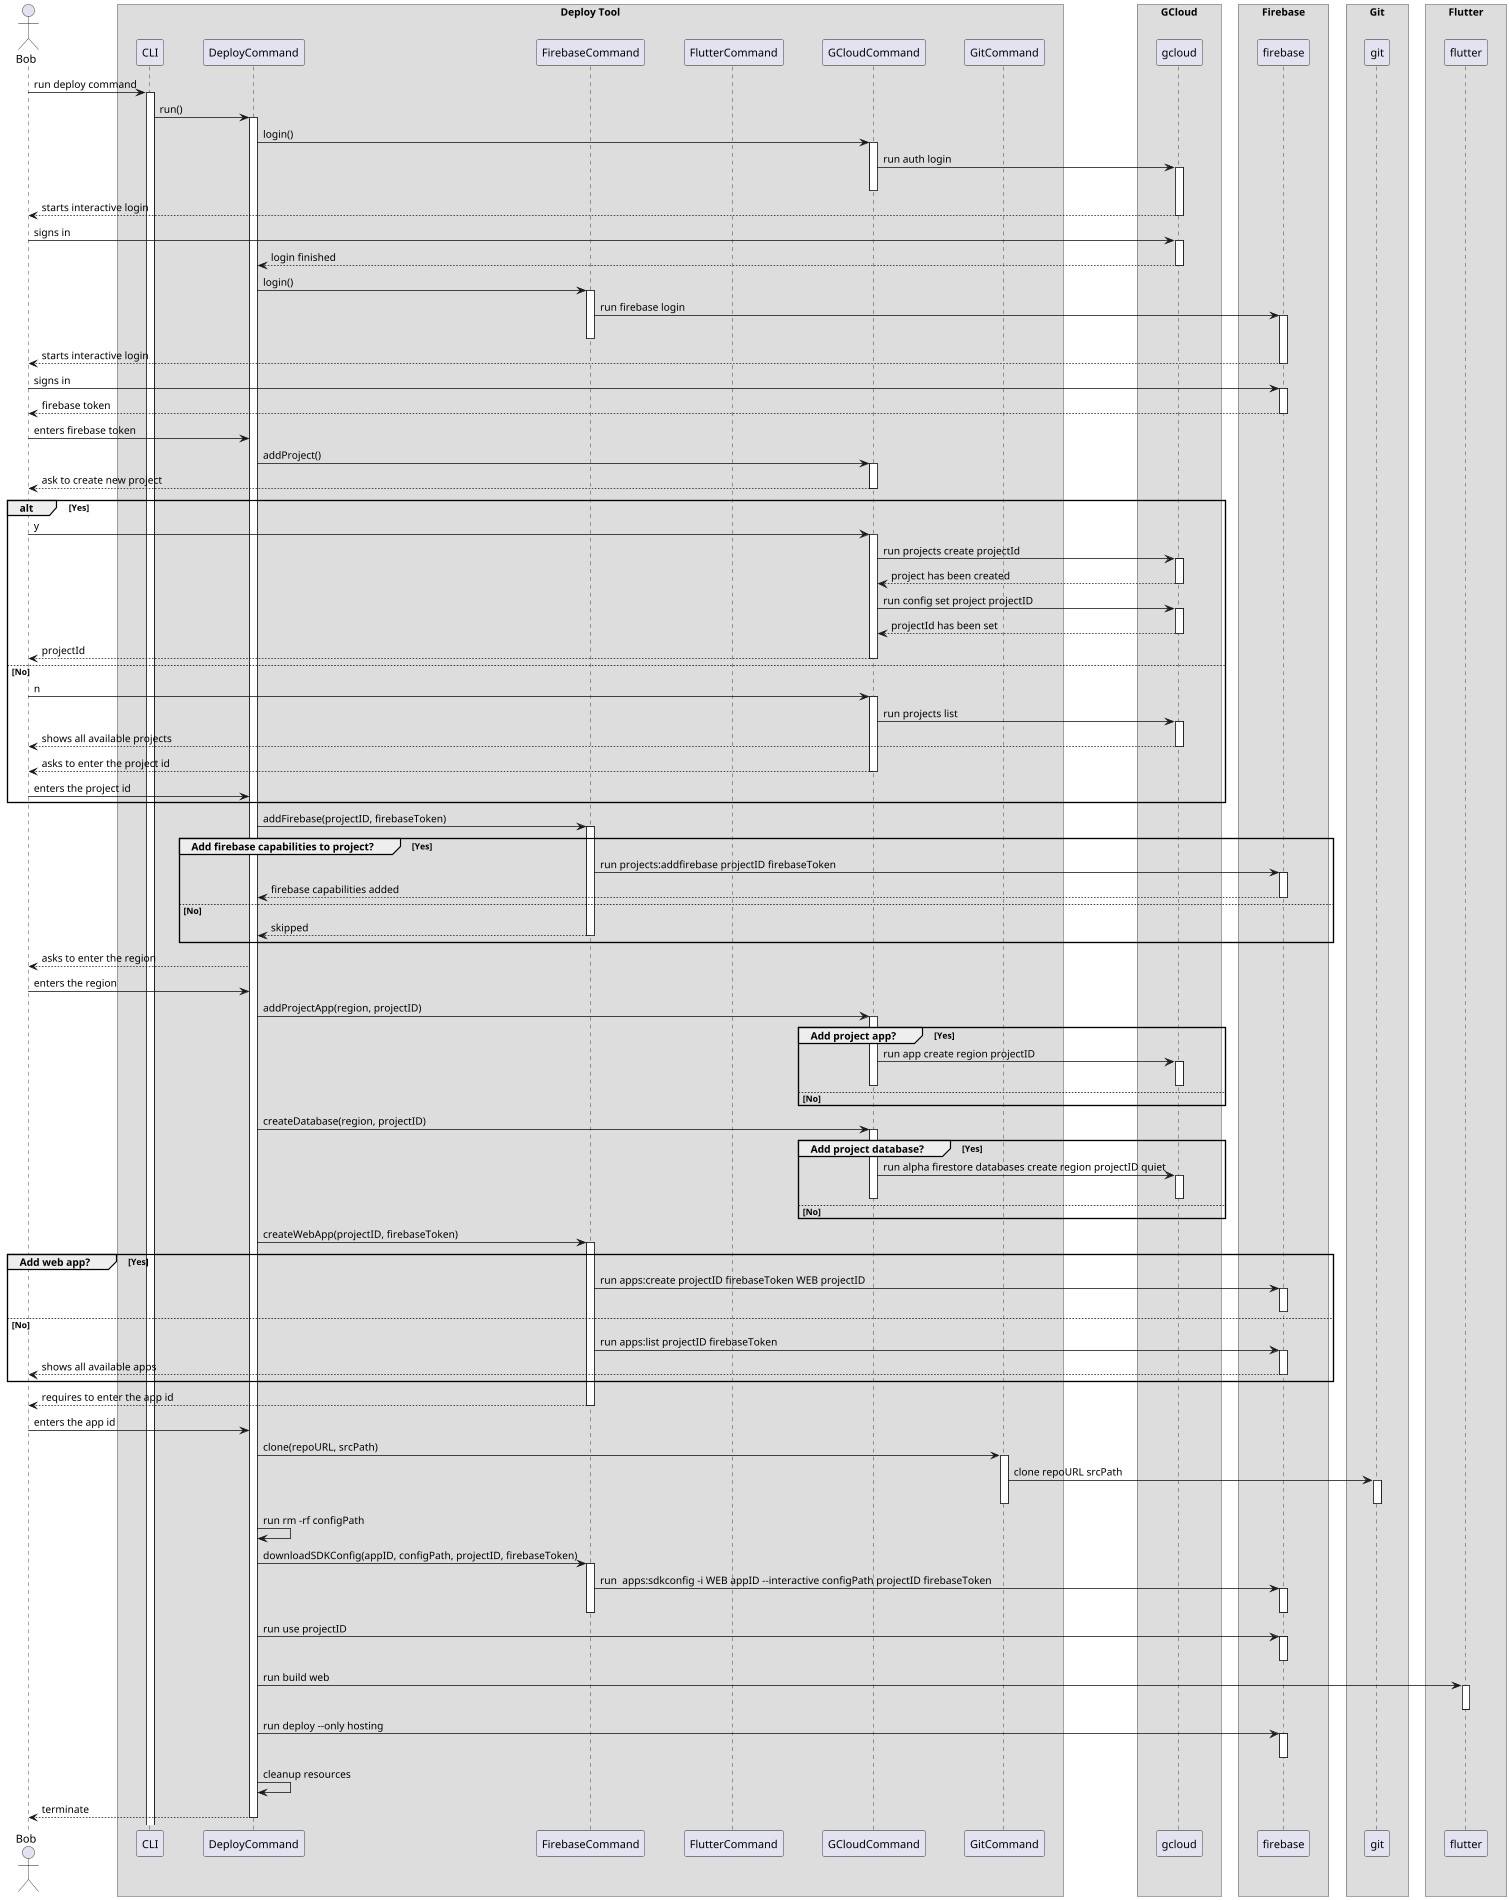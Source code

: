 @startuml
scale 1900 height

skinparam ParticipantPadding 20
skinparam BoxPadding 10

actor Bob

box "Deploy Tool"
participant CLI
participant DeployCommand
participant FirebaseCommand
participant FlutterCommand
participant GCloudCommand
participant GitCommand
end box

box "GCloud"
participant gcloud
end box

box "Firebase"
participant firebase
end box

box "Git"
participant git
end box

box "Flutter"
participant flutter
end box

Bob -> CLI ++ : run deploy command
CLI -> DeployCommand ++ : run()
DeployCommand -> GCloudCommand ++ : login()
GCloudCommand -> gcloud ++ : run auth login
GCloudCommand --
gcloud --> Bob -- : starts interactive login
Bob -> gcloud ++ : signs in
gcloud --> DeployCommand -- : login finished
DeployCommand -> FirebaseCommand ++ : login()
FirebaseCommand -> firebase ++ : run firebase login
FirebaseCommand --
firebase --> Bob -- : starts interactive login
Bob -> firebase ++ : signs in
firebase --> Bob -- : firebase token
Bob -> DeployCommand : enters firebase token
DeployCommand -> GCloudCommand ++ : addProject()
GCloudCommand --> Bob -- : ask to create new project
    alt Yes
        Bob -> GCloudCommand ++ : y
        GCloudCommand -> gcloud ++ : run projects create projectId
        return project has been created
        GCloudCommand -> gcloud ++ : run config set project projectID
        return projectId has been set
        return projectId
    else No
        Bob -> GCloudCommand ++ : n
        GCloudCommand -> gcloud ++ : run projects list
        gcloud --> Bob -- : shows all available projects
        GCloudCommand --> Bob -- : asks to enter the project id
        Bob -> DeployCommand : enters the project id
    end

DeployCommand -> FirebaseCommand ++ : addFirebase(projectID, firebaseToken)
    group Add firebase capabilities to project? [Yes]
    FirebaseCommand -> firebase ++ : run projects:addfirebase projectID firebaseToken
    firebase --> DeployCommand -- : firebase capabilities added
    else No
    FirebaseCommand --> DeployCommand -- : skipped
    end

DeployCommand --> Bob : asks to enter the region
Bob -> DeployCommand : enters the region
DeployCommand -> GCloudCommand ++ : addProjectApp(region, projectID)
 group Add project app? [Yes]
    GCloudCommand -> gcloud ++ : run app create region projectID
    gcloud --
    else No
    GCloudCommand --
    end

DeployCommand -> GCloudCommand ++ : createDatabase(region, projectID)
 group Add project database? [Yes]
    GCloudCommand -> gcloud ++ : run alpha firestore databases create region projectID quiet
    gcloud --
    else No
    GCloudCommand --
    end

DeployCommand -> FirebaseCommand ++ : createWebApp(projectID, firebaseToken)
    group Add web app? [Yes]
        FirebaseCommand -> firebase ++ : run apps:create projectID firebaseToken WEB projectID
        firebase --
    else No
        FirebaseCommand -> firebase ++ : run apps:list projectID firebaseToken
        firebase --> Bob -- : shows all available apps
    end
FirebaseCommand --> Bob -- : requires to enter the app id
Bob -> DeployCommand : enters the app id
DeployCommand -> GitCommand ++ : clone(repoURL, srcPath)
GitCommand -> git ++ : clone repoURL srcPath
GitCommand --
git --
DeployCommand -> DeployCommand : run rm -rf configPath
DeployCommand -> FirebaseCommand ++ : downloadSDKConfig(appID, configPath, projectID, firebaseToken)
FirebaseCommand -> firebase ++ : run  apps:sdkconfig -i WEB appID --interactive configPath projectID firebaseToken
FirebaseCommand --
firebase --
DeployCommand -> firebase ++ : run use projectID
firebase --
DeployCommand -> flutter ++ : run build web
flutter --
DeployCommand -> firebase ++ : run deploy --only hosting
firebase --
DeployCommand -> DeployCommand : cleanup resources
DeployCommand --> Bob -- : terminate
@enduml